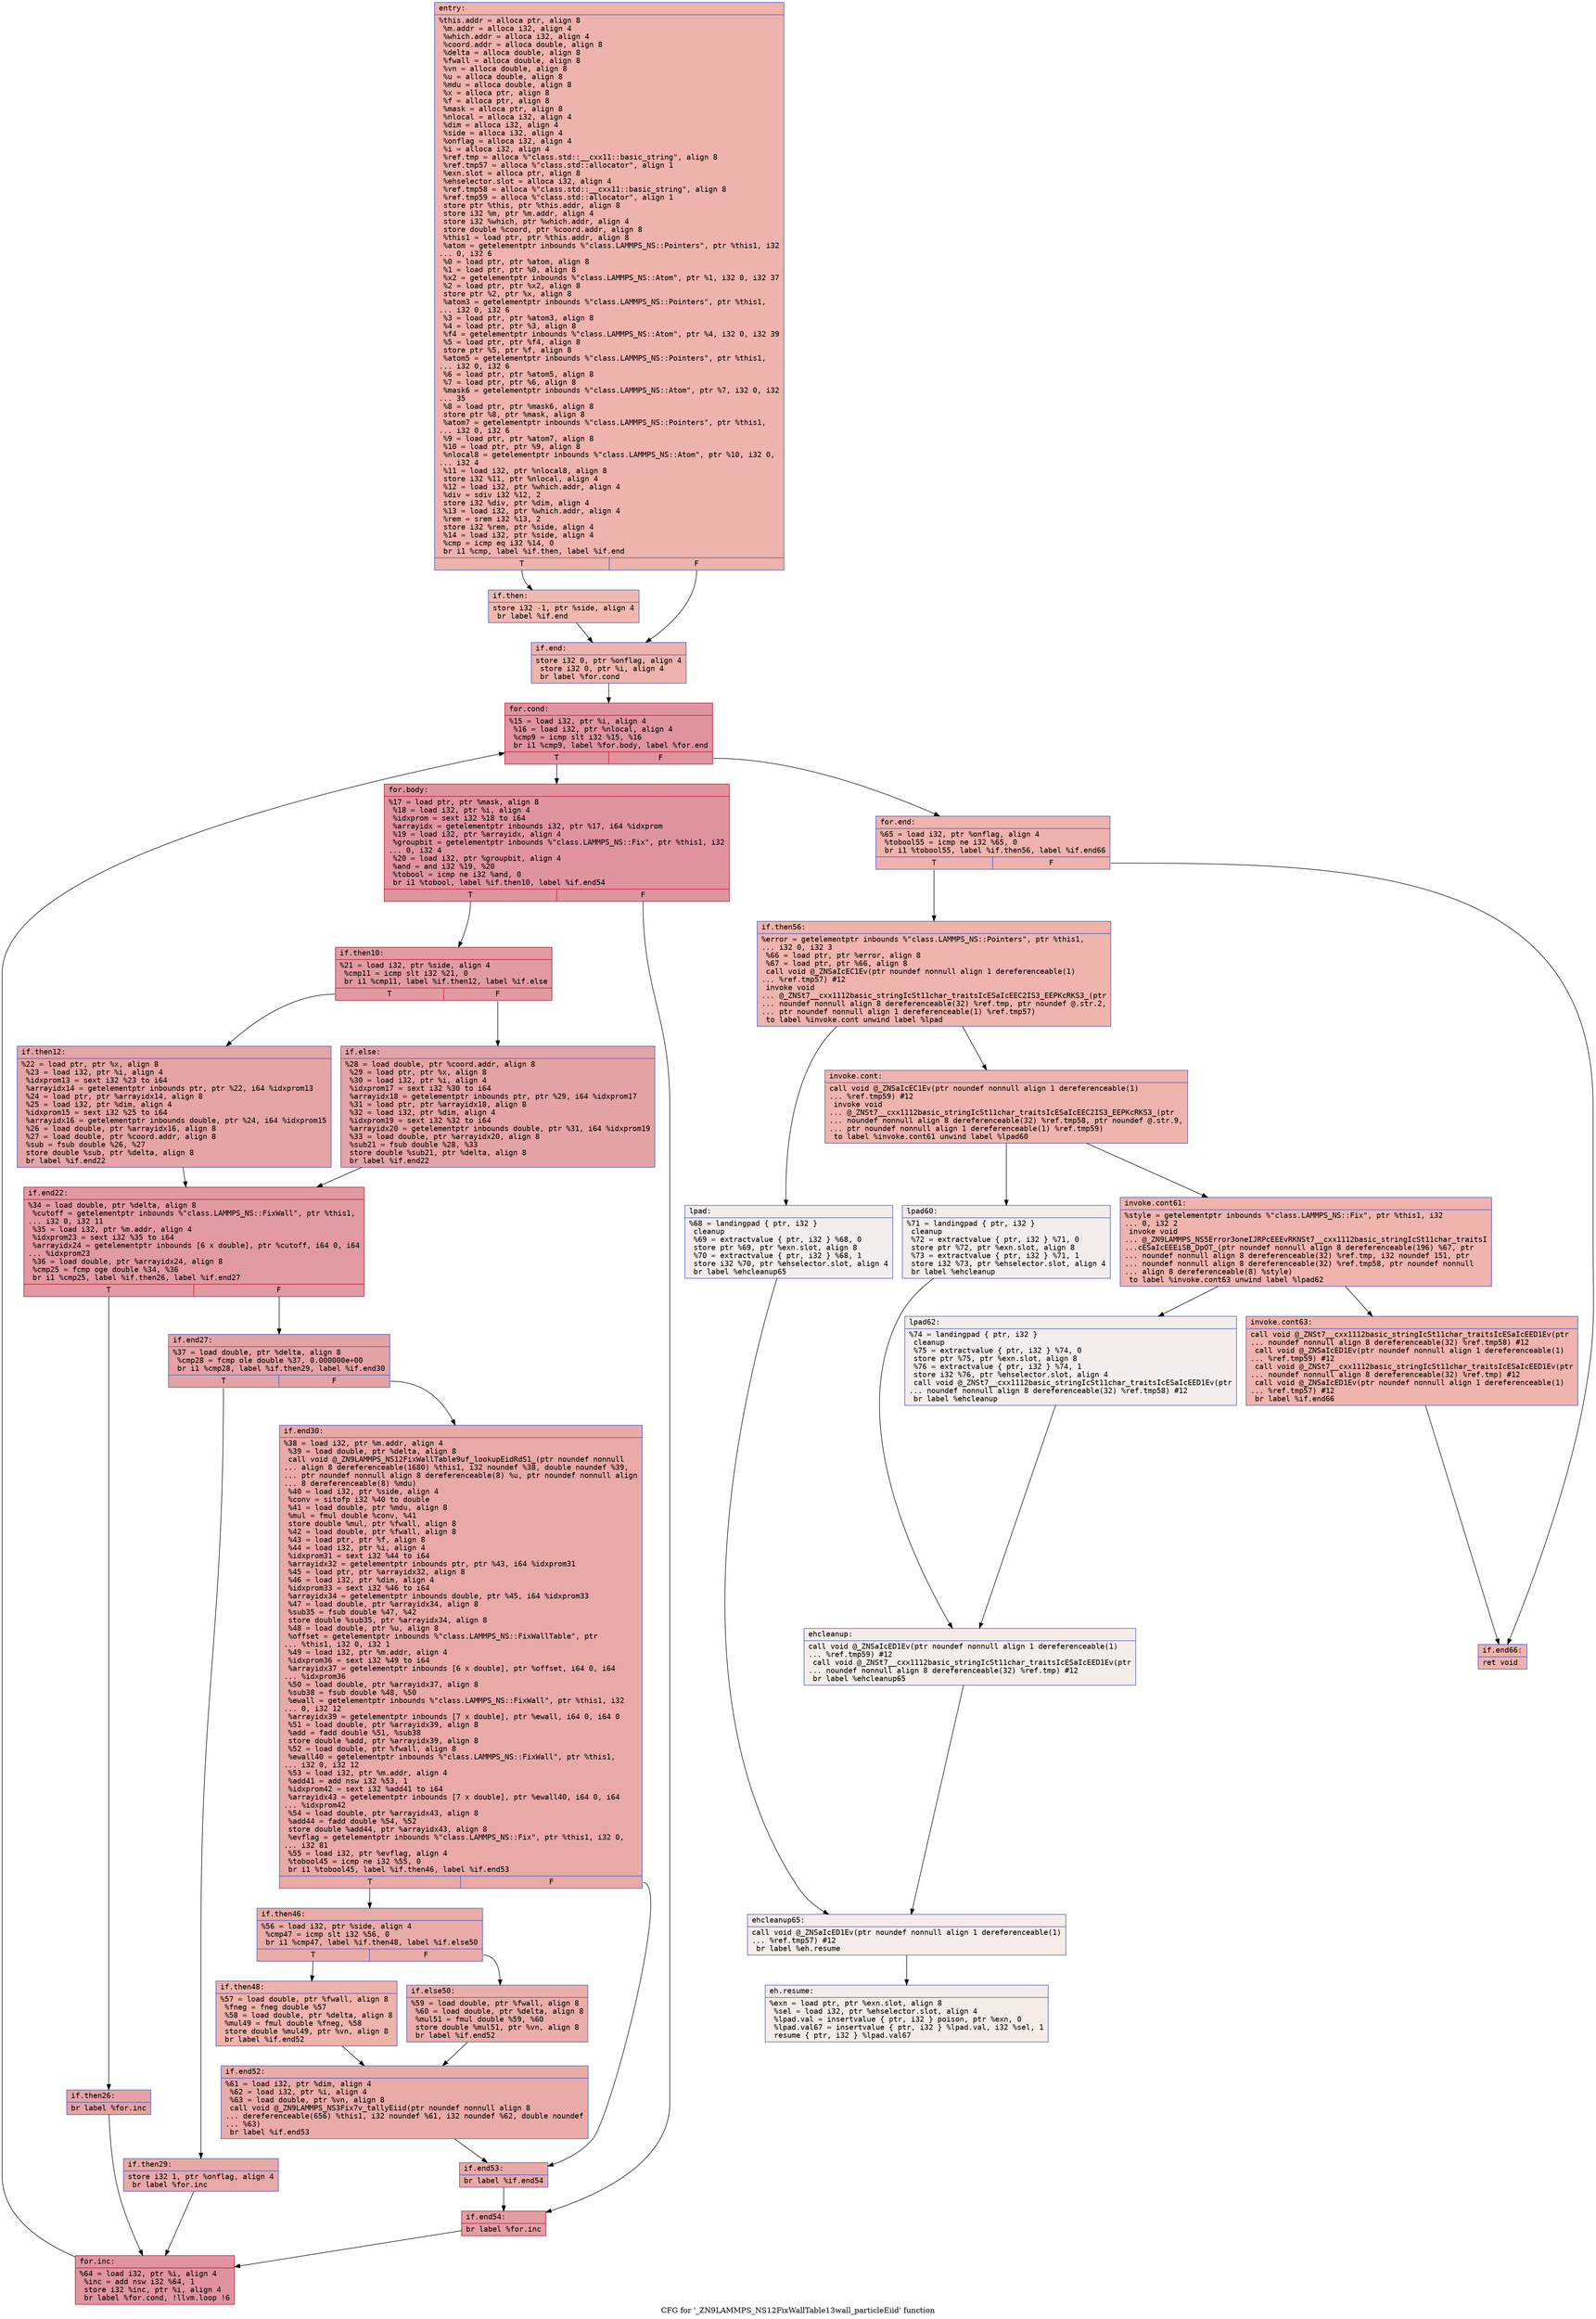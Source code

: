 digraph "CFG for '_ZN9LAMMPS_NS12FixWallTable13wall_particleEiid' function" {
	label="CFG for '_ZN9LAMMPS_NS12FixWallTable13wall_particleEiid' function";

	Node0x560f40d414d0 [shape=record,color="#3d50c3ff", style=filled, fillcolor="#d6524470" fontname="Courier",label="{entry:\l|  %this.addr = alloca ptr, align 8\l  %m.addr = alloca i32, align 4\l  %which.addr = alloca i32, align 4\l  %coord.addr = alloca double, align 8\l  %delta = alloca double, align 8\l  %fwall = alloca double, align 8\l  %vn = alloca double, align 8\l  %u = alloca double, align 8\l  %mdu = alloca double, align 8\l  %x = alloca ptr, align 8\l  %f = alloca ptr, align 8\l  %mask = alloca ptr, align 8\l  %nlocal = alloca i32, align 4\l  %dim = alloca i32, align 4\l  %side = alloca i32, align 4\l  %onflag = alloca i32, align 4\l  %i = alloca i32, align 4\l  %ref.tmp = alloca %\"class.std::__cxx11::basic_string\", align 8\l  %ref.tmp57 = alloca %\"class.std::allocator\", align 1\l  %exn.slot = alloca ptr, align 8\l  %ehselector.slot = alloca i32, align 4\l  %ref.tmp58 = alloca %\"class.std::__cxx11::basic_string\", align 8\l  %ref.tmp59 = alloca %\"class.std::allocator\", align 1\l  store ptr %this, ptr %this.addr, align 8\l  store i32 %m, ptr %m.addr, align 4\l  store i32 %which, ptr %which.addr, align 4\l  store double %coord, ptr %coord.addr, align 8\l  %this1 = load ptr, ptr %this.addr, align 8\l  %atom = getelementptr inbounds %\"class.LAMMPS_NS::Pointers\", ptr %this1, i32\l... 0, i32 6\l  %0 = load ptr, ptr %atom, align 8\l  %1 = load ptr, ptr %0, align 8\l  %x2 = getelementptr inbounds %\"class.LAMMPS_NS::Atom\", ptr %1, i32 0, i32 37\l  %2 = load ptr, ptr %x2, align 8\l  store ptr %2, ptr %x, align 8\l  %atom3 = getelementptr inbounds %\"class.LAMMPS_NS::Pointers\", ptr %this1,\l... i32 0, i32 6\l  %3 = load ptr, ptr %atom3, align 8\l  %4 = load ptr, ptr %3, align 8\l  %f4 = getelementptr inbounds %\"class.LAMMPS_NS::Atom\", ptr %4, i32 0, i32 39\l  %5 = load ptr, ptr %f4, align 8\l  store ptr %5, ptr %f, align 8\l  %atom5 = getelementptr inbounds %\"class.LAMMPS_NS::Pointers\", ptr %this1,\l... i32 0, i32 6\l  %6 = load ptr, ptr %atom5, align 8\l  %7 = load ptr, ptr %6, align 8\l  %mask6 = getelementptr inbounds %\"class.LAMMPS_NS::Atom\", ptr %7, i32 0, i32\l... 35\l  %8 = load ptr, ptr %mask6, align 8\l  store ptr %8, ptr %mask, align 8\l  %atom7 = getelementptr inbounds %\"class.LAMMPS_NS::Pointers\", ptr %this1,\l... i32 0, i32 6\l  %9 = load ptr, ptr %atom7, align 8\l  %10 = load ptr, ptr %9, align 8\l  %nlocal8 = getelementptr inbounds %\"class.LAMMPS_NS::Atom\", ptr %10, i32 0,\l... i32 4\l  %11 = load i32, ptr %nlocal8, align 8\l  store i32 %11, ptr %nlocal, align 4\l  %12 = load i32, ptr %which.addr, align 4\l  %div = sdiv i32 %12, 2\l  store i32 %div, ptr %dim, align 4\l  %13 = load i32, ptr %which.addr, align 4\l  %rem = srem i32 %13, 2\l  store i32 %rem, ptr %side, align 4\l  %14 = load i32, ptr %side, align 4\l  %cmp = icmp eq i32 %14, 0\l  br i1 %cmp, label %if.then, label %if.end\l|{<s0>T|<s1>F}}"];
	Node0x560f40d414d0:s0 -> Node0x560f40d472a0[tooltip="entry -> if.then\nProbability 37.50%" ];
	Node0x560f40d414d0:s1 -> Node0x560f40d47310[tooltip="entry -> if.end\nProbability 62.50%" ];
	Node0x560f40d472a0 [shape=record,color="#3d50c3ff", style=filled, fillcolor="#de614d70" fontname="Courier",label="{if.then:\l|  store i32 -1, ptr %side, align 4\l  br label %if.end\l}"];
	Node0x560f40d472a0 -> Node0x560f40d47310[tooltip="if.then -> if.end\nProbability 100.00%" ];
	Node0x560f40d47310 [shape=record,color="#3d50c3ff", style=filled, fillcolor="#d6524470" fontname="Courier",label="{if.end:\l|  store i32 0, ptr %onflag, align 4\l  store i32 0, ptr %i, align 4\l  br label %for.cond\l}"];
	Node0x560f40d47310 -> Node0x560f40d476b0[tooltip="if.end -> for.cond\nProbability 100.00%" ];
	Node0x560f40d476b0 [shape=record,color="#b70d28ff", style=filled, fillcolor="#b70d2870" fontname="Courier",label="{for.cond:\l|  %15 = load i32, ptr %i, align 4\l  %16 = load i32, ptr %nlocal, align 4\l  %cmp9 = icmp slt i32 %15, %16\l  br i1 %cmp9, label %for.body, label %for.end\l|{<s0>T|<s1>F}}"];
	Node0x560f40d476b0:s0 -> Node0x560f40d47950[tooltip="for.cond -> for.body\nProbability 96.88%" ];
	Node0x560f40d476b0:s1 -> Node0x560f40d479d0[tooltip="for.cond -> for.end\nProbability 3.12%" ];
	Node0x560f40d47950 [shape=record,color="#b70d28ff", style=filled, fillcolor="#b70d2870" fontname="Courier",label="{for.body:\l|  %17 = load ptr, ptr %mask, align 8\l  %18 = load i32, ptr %i, align 4\l  %idxprom = sext i32 %18 to i64\l  %arrayidx = getelementptr inbounds i32, ptr %17, i64 %idxprom\l  %19 = load i32, ptr %arrayidx, align 4\l  %groupbit = getelementptr inbounds %\"class.LAMMPS_NS::Fix\", ptr %this1, i32\l... 0, i32 4\l  %20 = load i32, ptr %groupbit, align 4\l  %and = and i32 %19, %20\l  %tobool = icmp ne i32 %and, 0\l  br i1 %tobool, label %if.then10, label %if.end54\l|{<s0>T|<s1>F}}"];
	Node0x560f40d47950:s0 -> Node0x560f40d454d0[tooltip="for.body -> if.then10\nProbability 62.50%" ];
	Node0x560f40d47950:s1 -> Node0x560f40d45550[tooltip="for.body -> if.end54\nProbability 37.50%" ];
	Node0x560f40d454d0 [shape=record,color="#b70d28ff", style=filled, fillcolor="#bb1b2c70" fontname="Courier",label="{if.then10:\l|  %21 = load i32, ptr %side, align 4\l  %cmp11 = icmp slt i32 %21, 0\l  br i1 %cmp11, label %if.then12, label %if.else\l|{<s0>T|<s1>F}}"];
	Node0x560f40d454d0:s0 -> Node0x560f40d486a0[tooltip="if.then10 -> if.then12\nProbability 37.50%" ];
	Node0x560f40d454d0:s1 -> Node0x560f40d48720[tooltip="if.then10 -> if.else\nProbability 62.50%" ];
	Node0x560f40d486a0 [shape=record,color="#3d50c3ff", style=filled, fillcolor="#c5333470" fontname="Courier",label="{if.then12:\l|  %22 = load ptr, ptr %x, align 8\l  %23 = load i32, ptr %i, align 4\l  %idxprom13 = sext i32 %23 to i64\l  %arrayidx14 = getelementptr inbounds ptr, ptr %22, i64 %idxprom13\l  %24 = load ptr, ptr %arrayidx14, align 8\l  %25 = load i32, ptr %dim, align 4\l  %idxprom15 = sext i32 %25 to i64\l  %arrayidx16 = getelementptr inbounds double, ptr %24, i64 %idxprom15\l  %26 = load double, ptr %arrayidx16, align 8\l  %27 = load double, ptr %coord.addr, align 8\l  %sub = fsub double %26, %27\l  store double %sub, ptr %delta, align 8\l  br label %if.end22\l}"];
	Node0x560f40d486a0 -> Node0x560f40d48f50[tooltip="if.then12 -> if.end22\nProbability 100.00%" ];
	Node0x560f40d48720 [shape=record,color="#3d50c3ff", style=filled, fillcolor="#c32e3170" fontname="Courier",label="{if.else:\l|  %28 = load double, ptr %coord.addr, align 8\l  %29 = load ptr, ptr %x, align 8\l  %30 = load i32, ptr %i, align 4\l  %idxprom17 = sext i32 %30 to i64\l  %arrayidx18 = getelementptr inbounds ptr, ptr %29, i64 %idxprom17\l  %31 = load ptr, ptr %arrayidx18, align 8\l  %32 = load i32, ptr %dim, align 4\l  %idxprom19 = sext i32 %32 to i64\l  %arrayidx20 = getelementptr inbounds double, ptr %31, i64 %idxprom19\l  %33 = load double, ptr %arrayidx20, align 8\l  %sub21 = fsub double %28, %33\l  store double %sub21, ptr %delta, align 8\l  br label %if.end22\l}"];
	Node0x560f40d48720 -> Node0x560f40d48f50[tooltip="if.else -> if.end22\nProbability 100.00%" ];
	Node0x560f40d48f50 [shape=record,color="#b70d28ff", style=filled, fillcolor="#bb1b2c70" fontname="Courier",label="{if.end22:\l|  %34 = load double, ptr %delta, align 8\l  %cutoff = getelementptr inbounds %\"class.LAMMPS_NS::FixWall\", ptr %this1,\l... i32 0, i32 11\l  %35 = load i32, ptr %m.addr, align 4\l  %idxprom23 = sext i32 %35 to i64\l  %arrayidx24 = getelementptr inbounds [6 x double], ptr %cutoff, i64 0, i64\l... %idxprom23\l  %36 = load double, ptr %arrayidx24, align 8\l  %cmp25 = fcmp oge double %34, %36\l  br i1 %cmp25, label %if.then26, label %if.end27\l|{<s0>T|<s1>F}}"];
	Node0x560f40d48f50:s0 -> Node0x560f40d49c80[tooltip="if.end22 -> if.then26\nProbability 50.00%" ];
	Node0x560f40d48f50:s1 -> Node0x560f40d49d00[tooltip="if.end22 -> if.end27\nProbability 50.00%" ];
	Node0x560f40d49c80 [shape=record,color="#3d50c3ff", style=filled, fillcolor="#c32e3170" fontname="Courier",label="{if.then26:\l|  br label %for.inc\l}"];
	Node0x560f40d49c80 -> Node0x560f40d49e30[tooltip="if.then26 -> for.inc\nProbability 100.00%" ];
	Node0x560f40d49d00 [shape=record,color="#3d50c3ff", style=filled, fillcolor="#c32e3170" fontname="Courier",label="{if.end27:\l|  %37 = load double, ptr %delta, align 8\l  %cmp28 = fcmp ole double %37, 0.000000e+00\l  br i1 %cmp28, label %if.then29, label %if.end30\l|{<s0>T|<s1>F}}"];
	Node0x560f40d49d00:s0 -> Node0x560f40d4a040[tooltip="if.end27 -> if.then29\nProbability 50.00%" ];
	Node0x560f40d49d00:s1 -> Node0x560f40d4a0c0[tooltip="if.end27 -> if.end30\nProbability 50.00%" ];
	Node0x560f40d4a040 [shape=record,color="#3d50c3ff", style=filled, fillcolor="#ca3b3770" fontname="Courier",label="{if.then29:\l|  store i32 1, ptr %onflag, align 4\l  br label %for.inc\l}"];
	Node0x560f40d4a040 -> Node0x560f40d49e30[tooltip="if.then29 -> for.inc\nProbability 100.00%" ];
	Node0x560f40d4a0c0 [shape=record,color="#3d50c3ff", style=filled, fillcolor="#ca3b3770" fontname="Courier",label="{if.end30:\l|  %38 = load i32, ptr %m.addr, align 4\l  %39 = load double, ptr %delta, align 8\l  call void @_ZN9LAMMPS_NS12FixWallTable9uf_lookupEidRdS1_(ptr noundef nonnull\l... align 8 dereferenceable(1680) %this1, i32 noundef %38, double noundef %39,\l... ptr noundef nonnull align 8 dereferenceable(8) %u, ptr noundef nonnull align\l... 8 dereferenceable(8) %mdu)\l  %40 = load i32, ptr %side, align 4\l  %conv = sitofp i32 %40 to double\l  %41 = load double, ptr %mdu, align 8\l  %mul = fmul double %conv, %41\l  store double %mul, ptr %fwall, align 8\l  %42 = load double, ptr %fwall, align 8\l  %43 = load ptr, ptr %f, align 8\l  %44 = load i32, ptr %i, align 4\l  %idxprom31 = sext i32 %44 to i64\l  %arrayidx32 = getelementptr inbounds ptr, ptr %43, i64 %idxprom31\l  %45 = load ptr, ptr %arrayidx32, align 8\l  %46 = load i32, ptr %dim, align 4\l  %idxprom33 = sext i32 %46 to i64\l  %arrayidx34 = getelementptr inbounds double, ptr %45, i64 %idxprom33\l  %47 = load double, ptr %arrayidx34, align 8\l  %sub35 = fsub double %47, %42\l  store double %sub35, ptr %arrayidx34, align 8\l  %48 = load double, ptr %u, align 8\l  %offset = getelementptr inbounds %\"class.LAMMPS_NS::FixWallTable\", ptr\l... %this1, i32 0, i32 1\l  %49 = load i32, ptr %m.addr, align 4\l  %idxprom36 = sext i32 %49 to i64\l  %arrayidx37 = getelementptr inbounds [6 x double], ptr %offset, i64 0, i64\l... %idxprom36\l  %50 = load double, ptr %arrayidx37, align 8\l  %sub38 = fsub double %48, %50\l  %ewall = getelementptr inbounds %\"class.LAMMPS_NS::FixWall\", ptr %this1, i32\l... 0, i32 12\l  %arrayidx39 = getelementptr inbounds [7 x double], ptr %ewall, i64 0, i64 0\l  %51 = load double, ptr %arrayidx39, align 8\l  %add = fadd double %51, %sub38\l  store double %add, ptr %arrayidx39, align 8\l  %52 = load double, ptr %fwall, align 8\l  %ewall40 = getelementptr inbounds %\"class.LAMMPS_NS::FixWall\", ptr %this1,\l... i32 0, i32 12\l  %53 = load i32, ptr %m.addr, align 4\l  %add41 = add nsw i32 %53, 1\l  %idxprom42 = sext i32 %add41 to i64\l  %arrayidx43 = getelementptr inbounds [7 x double], ptr %ewall40, i64 0, i64\l... %idxprom42\l  %54 = load double, ptr %arrayidx43, align 8\l  %add44 = fadd double %54, %52\l  store double %add44, ptr %arrayidx43, align 8\l  %evflag = getelementptr inbounds %\"class.LAMMPS_NS::Fix\", ptr %this1, i32 0,\l... i32 81\l  %55 = load i32, ptr %evflag, align 4\l  %tobool45 = icmp ne i32 %55, 0\l  br i1 %tobool45, label %if.then46, label %if.end53\l|{<s0>T|<s1>F}}"];
	Node0x560f40d4a0c0:s0 -> Node0x560f40d48000[tooltip="if.end30 -> if.then46\nProbability 62.50%" ];
	Node0x560f40d4a0c0:s1 -> Node0x560f40d48080[tooltip="if.end30 -> if.end53\nProbability 37.50%" ];
	Node0x560f40d48000 [shape=record,color="#3d50c3ff", style=filled, fillcolor="#cc403a70" fontname="Courier",label="{if.then46:\l|  %56 = load i32, ptr %side, align 4\l  %cmp47 = icmp slt i32 %56, 0\l  br i1 %cmp47, label %if.then48, label %if.else50\l|{<s0>T|<s1>F}}"];
	Node0x560f40d48000:s0 -> Node0x560f40d482e0[tooltip="if.then46 -> if.then48\nProbability 37.50%" ];
	Node0x560f40d48000:s1 -> Node0x560f40d48360[tooltip="if.then46 -> if.else50\nProbability 62.50%" ];
	Node0x560f40d482e0 [shape=record,color="#3d50c3ff", style=filled, fillcolor="#d6524470" fontname="Courier",label="{if.then48:\l|  %57 = load double, ptr %fwall, align 8\l  %fneg = fneg double %57\l  %58 = load double, ptr %delta, align 8\l  %mul49 = fmul double %fneg, %58\l  store double %mul49, ptr %vn, align 8\l  br label %if.end52\l}"];
	Node0x560f40d482e0 -> Node0x560f40d4d590[tooltip="if.then48 -> if.end52\nProbability 100.00%" ];
	Node0x560f40d48360 [shape=record,color="#3d50c3ff", style=filled, fillcolor="#d0473d70" fontname="Courier",label="{if.else50:\l|  %59 = load double, ptr %fwall, align 8\l  %60 = load double, ptr %delta, align 8\l  %mul51 = fmul double %59, %60\l  store double %mul51, ptr %vn, align 8\l  br label %if.end52\l}"];
	Node0x560f40d48360 -> Node0x560f40d4d590[tooltip="if.else50 -> if.end52\nProbability 100.00%" ];
	Node0x560f40d4d590 [shape=record,color="#3d50c3ff", style=filled, fillcolor="#cc403a70" fontname="Courier",label="{if.end52:\l|  %61 = load i32, ptr %dim, align 4\l  %62 = load i32, ptr %i, align 4\l  %63 = load double, ptr %vn, align 8\l  call void @_ZN9LAMMPS_NS3Fix7v_tallyEiid(ptr noundef nonnull align 8\l... dereferenceable(656) %this1, i32 noundef %61, i32 noundef %62, double noundef\l... %63)\l  br label %if.end53\l}"];
	Node0x560f40d4d590 -> Node0x560f40d48080[tooltip="if.end52 -> if.end53\nProbability 100.00%" ];
	Node0x560f40d48080 [shape=record,color="#3d50c3ff", style=filled, fillcolor="#ca3b3770" fontname="Courier",label="{if.end53:\l|  br label %if.end54\l}"];
	Node0x560f40d48080 -> Node0x560f40d45550[tooltip="if.end53 -> if.end54\nProbability 100.00%" ];
	Node0x560f40d45550 [shape=record,color="#b70d28ff", style=filled, fillcolor="#be242e70" fontname="Courier",label="{if.end54:\l|  br label %for.inc\l}"];
	Node0x560f40d45550 -> Node0x560f40d49e30[tooltip="if.end54 -> for.inc\nProbability 100.00%" ];
	Node0x560f40d49e30 [shape=record,color="#b70d28ff", style=filled, fillcolor="#b70d2870" fontname="Courier",label="{for.inc:\l|  %64 = load i32, ptr %i, align 4\l  %inc = add nsw i32 %64, 1\l  store i32 %inc, ptr %i, align 4\l  br label %for.cond, !llvm.loop !6\l}"];
	Node0x560f40d49e30 -> Node0x560f40d476b0[tooltip="for.inc -> for.cond\nProbability 100.00%" ];
	Node0x560f40d479d0 [shape=record,color="#3d50c3ff", style=filled, fillcolor="#d6524470" fontname="Courier",label="{for.end:\l|  %65 = load i32, ptr %onflag, align 4\l  %tobool55 = icmp ne i32 %65, 0\l  br i1 %tobool55, label %if.then56, label %if.end66\l|{<s0>T|<s1>F}}"];
	Node0x560f40d479d0:s0 -> Node0x560f40d4e280[tooltip="for.end -> if.then56\nProbability 62.50%" ];
	Node0x560f40d479d0:s1 -> Node0x560f40d4e300[tooltip="for.end -> if.end66\nProbability 37.50%" ];
	Node0x560f40d4e280 [shape=record,color="#3d50c3ff", style=filled, fillcolor="#d8564670" fontname="Courier",label="{if.then56:\l|  %error = getelementptr inbounds %\"class.LAMMPS_NS::Pointers\", ptr %this1,\l... i32 0, i32 3\l  %66 = load ptr, ptr %error, align 8\l  %67 = load ptr, ptr %66, align 8\l  call void @_ZNSaIcEC1Ev(ptr noundef nonnull align 1 dereferenceable(1)\l... %ref.tmp57) #12\l  invoke void\l... @_ZNSt7__cxx1112basic_stringIcSt11char_traitsIcESaIcEEC2IS3_EEPKcRKS3_(ptr\l... noundef nonnull align 8 dereferenceable(32) %ref.tmp, ptr noundef @.str.2,\l... ptr noundef nonnull align 1 dereferenceable(1) %ref.tmp57)\l          to label %invoke.cont unwind label %lpad\l}"];
	Node0x560f40d4e280 -> Node0x560f40d4e770[tooltip="if.then56 -> invoke.cont\nProbability 100.00%" ];
	Node0x560f40d4e280 -> Node0x560f40d4e7f0[tooltip="if.then56 -> lpad\nProbability 0.00%" ];
	Node0x560f40d4e770 [shape=record,color="#3d50c3ff", style=filled, fillcolor="#d8564670" fontname="Courier",label="{invoke.cont:\l|  call void @_ZNSaIcEC1Ev(ptr noundef nonnull align 1 dereferenceable(1)\l... %ref.tmp59) #12\l  invoke void\l... @_ZNSt7__cxx1112basic_stringIcSt11char_traitsIcESaIcEEC2IS3_EEPKcRKS3_(ptr\l... noundef nonnull align 8 dereferenceable(32) %ref.tmp58, ptr noundef @.str.9,\l... ptr noundef nonnull align 1 dereferenceable(1) %ref.tmp59)\l          to label %invoke.cont61 unwind label %lpad60\l}"];
	Node0x560f40d4e770 -> Node0x560f40d4eb10[tooltip="invoke.cont -> invoke.cont61\nProbability 100.00%" ];
	Node0x560f40d4e770 -> Node0x560f40d4eb60[tooltip="invoke.cont -> lpad60\nProbability 0.00%" ];
	Node0x560f40d4eb10 [shape=record,color="#3d50c3ff", style=filled, fillcolor="#d8564670" fontname="Courier",label="{invoke.cont61:\l|  %style = getelementptr inbounds %\"class.LAMMPS_NS::Fix\", ptr %this1, i32\l... 0, i32 2\l  invoke void\l... @_ZN9LAMMPS_NS5Error3oneIJRPcEEEvRKNSt7__cxx1112basic_stringIcSt11char_traitsI\l...cESaIcEEEiSB_DpOT_(ptr noundef nonnull align 8 dereferenceable(196) %67, ptr\l... noundef nonnull align 8 dereferenceable(32) %ref.tmp, i32 noundef 151, ptr\l... noundef nonnull align 8 dereferenceable(32) %ref.tmp58, ptr noundef nonnull\l... align 8 dereferenceable(8) %style)\l          to label %invoke.cont63 unwind label %lpad62\l}"];
	Node0x560f40d4eb10 -> Node0x560f40d4eac0[tooltip="invoke.cont61 -> invoke.cont63\nProbability 100.00%" ];
	Node0x560f40d4eb10 -> Node0x560f40cba770[tooltip="invoke.cont61 -> lpad62\nProbability 0.00%" ];
	Node0x560f40d4eac0 [shape=record,color="#3d50c3ff", style=filled, fillcolor="#d8564670" fontname="Courier",label="{invoke.cont63:\l|  call void @_ZNSt7__cxx1112basic_stringIcSt11char_traitsIcESaIcEED1Ev(ptr\l... noundef nonnull align 8 dereferenceable(32) %ref.tmp58) #12\l  call void @_ZNSaIcED1Ev(ptr noundef nonnull align 1 dereferenceable(1)\l... %ref.tmp59) #12\l  call void @_ZNSt7__cxx1112basic_stringIcSt11char_traitsIcESaIcEED1Ev(ptr\l... noundef nonnull align 8 dereferenceable(32) %ref.tmp) #12\l  call void @_ZNSaIcED1Ev(ptr noundef nonnull align 1 dereferenceable(1)\l... %ref.tmp57) #12\l  br label %if.end66\l}"];
	Node0x560f40d4eac0 -> Node0x560f40d4e300[tooltip="invoke.cont63 -> if.end66\nProbability 100.00%" ];
	Node0x560f40d4e7f0 [shape=record,color="#3d50c3ff", style=filled, fillcolor="#e3d9d370" fontname="Courier",label="{lpad:\l|  %68 = landingpad \{ ptr, i32 \}\l          cleanup\l  %69 = extractvalue \{ ptr, i32 \} %68, 0\l  store ptr %69, ptr %exn.slot, align 8\l  %70 = extractvalue \{ ptr, i32 \} %68, 1\l  store i32 %70, ptr %ehselector.slot, align 4\l  br label %ehcleanup65\l}"];
	Node0x560f40d4e7f0 -> Node0x560f40d4fff0[tooltip="lpad -> ehcleanup65\nProbability 100.00%" ];
	Node0x560f40d4eb60 [shape=record,color="#3d50c3ff", style=filled, fillcolor="#e3d9d370" fontname="Courier",label="{lpad60:\l|  %71 = landingpad \{ ptr, i32 \}\l          cleanup\l  %72 = extractvalue \{ ptr, i32 \} %71, 0\l  store ptr %72, ptr %exn.slot, align 8\l  %73 = extractvalue \{ ptr, i32 \} %71, 1\l  store i32 %73, ptr %ehselector.slot, align 4\l  br label %ehcleanup\l}"];
	Node0x560f40d4eb60 -> Node0x560f40d50360[tooltip="lpad60 -> ehcleanup\nProbability 100.00%" ];
	Node0x560f40cba770 [shape=record,color="#3d50c3ff", style=filled, fillcolor="#e3d9d370" fontname="Courier",label="{lpad62:\l|  %74 = landingpad \{ ptr, i32 \}\l          cleanup\l  %75 = extractvalue \{ ptr, i32 \} %74, 0\l  store ptr %75, ptr %exn.slot, align 8\l  %76 = extractvalue \{ ptr, i32 \} %74, 1\l  store i32 %76, ptr %ehselector.slot, align 4\l  call void @_ZNSt7__cxx1112basic_stringIcSt11char_traitsIcESaIcEED1Ev(ptr\l... noundef nonnull align 8 dereferenceable(32) %ref.tmp58) #12\l  br label %ehcleanup\l}"];
	Node0x560f40cba770 -> Node0x560f40d50360[tooltip="lpad62 -> ehcleanup\nProbability 100.00%" ];
	Node0x560f40d50360 [shape=record,color="#3d50c3ff", style=filled, fillcolor="#e8d6cc70" fontname="Courier",label="{ehcleanup:\l|  call void @_ZNSaIcED1Ev(ptr noundef nonnull align 1 dereferenceable(1)\l... %ref.tmp59) #12\l  call void @_ZNSt7__cxx1112basic_stringIcSt11char_traitsIcESaIcEED1Ev(ptr\l... noundef nonnull align 8 dereferenceable(32) %ref.tmp) #12\l  br label %ehcleanup65\l}"];
	Node0x560f40d50360 -> Node0x560f40d4fff0[tooltip="ehcleanup -> ehcleanup65\nProbability 100.00%" ];
	Node0x560f40d4fff0 [shape=record,color="#3d50c3ff", style=filled, fillcolor="#ead5c970" fontname="Courier",label="{ehcleanup65:\l|  call void @_ZNSaIcED1Ev(ptr noundef nonnull align 1 dereferenceable(1)\l... %ref.tmp57) #12\l  br label %eh.resume\l}"];
	Node0x560f40d4fff0 -> Node0x560f40d50c10[tooltip="ehcleanup65 -> eh.resume\nProbability 100.00%" ];
	Node0x560f40d4e300 [shape=record,color="#3d50c3ff", style=filled, fillcolor="#d6524470" fontname="Courier",label="{if.end66:\l|  ret void\l}"];
	Node0x560f40d50c10 [shape=record,color="#3d50c3ff", style=filled, fillcolor="#ead5c970" fontname="Courier",label="{eh.resume:\l|  %exn = load ptr, ptr %exn.slot, align 8\l  %sel = load i32, ptr %ehselector.slot, align 4\l  %lpad.val = insertvalue \{ ptr, i32 \} poison, ptr %exn, 0\l  %lpad.val67 = insertvalue \{ ptr, i32 \} %lpad.val, i32 %sel, 1\l  resume \{ ptr, i32 \} %lpad.val67\l}"];
}
